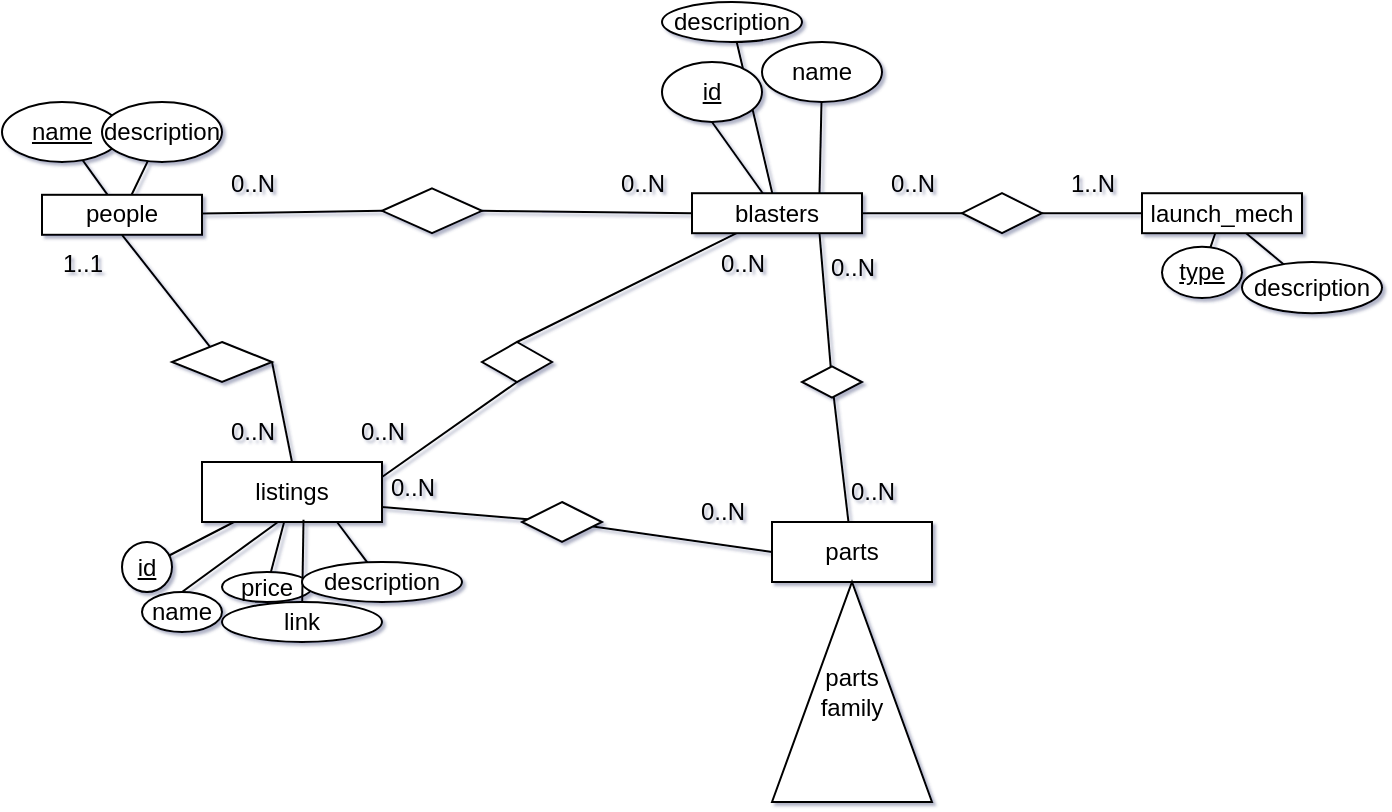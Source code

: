 <mxfile version="21.6.6" type="device">
  <diagram name="Page-1" id="jVRTwSANuptriIAOJ5WK">
    <mxGraphModel dx="794" dy="424" grid="1" gridSize="10" guides="1" tooltips="1" connect="1" arrows="1" fold="1" page="1" pageScale="1" pageWidth="850" pageHeight="1100" math="0" shadow="1">
      <root>
        <mxCell id="0" />
        <mxCell id="1" parent="0" />
        <mxCell id="3hl7cFS-K8GNGfFw6mI9-3" value="" style="rounded=0;orthogonalLoop=1;jettySize=auto;html=1;endArrow=none;endFill=0;" parent="1" source="3hl7cFS-K8GNGfFw6mI9-1" target="3hl7cFS-K8GNGfFw6mI9-2" edge="1">
          <mxGeometry relative="1" as="geometry" />
        </mxCell>
        <mxCell id="7mRlxiWVUr4tO_FYAmdJ-11" value="" style="rounded=0;orthogonalLoop=1;jettySize=auto;html=1;endArrow=none;endFill=0;entryX=0;entryY=0.5;entryDx=0;entryDy=0;" parent="1" source="3hl7cFS-K8GNGfFw6mI9-1" target="7mRlxiWVUr4tO_FYAmdJ-9" edge="1">
          <mxGeometry relative="1" as="geometry" />
        </mxCell>
        <mxCell id="DZtyibXecPL0K3rIrzlG-8" style="rounded=0;orthogonalLoop=1;jettySize=auto;html=1;endArrow=none;endFill=0;" parent="1" source="3hl7cFS-K8GNGfFw6mI9-1" target="DZtyibXecPL0K3rIrzlG-9" edge="1">
          <mxGeometry relative="1" as="geometry">
            <mxPoint x="140" y="70" as="targetPoint" />
          </mxGeometry>
        </mxCell>
        <mxCell id="3hl7cFS-K8GNGfFw6mI9-1" value="people" style="rounded=0;whiteSpace=wrap;html=1;" parent="1" vertex="1">
          <mxGeometry x="30" y="106.4" width="80" height="20" as="geometry" />
        </mxCell>
        <mxCell id="3hl7cFS-K8GNGfFw6mI9-2" value="&lt;u&gt;name&lt;/u&gt;" style="ellipse;whiteSpace=wrap;html=1;rounded=0;" parent="1" vertex="1">
          <mxGeometry x="10" y="60" width="60" height="30" as="geometry" />
        </mxCell>
        <mxCell id="LDvFnLhQpbpHu-sAu5eW-1" style="rounded=0;orthogonalLoop=1;jettySize=auto;html=1;exitX=0.75;exitY=0;exitDx=0;exitDy=0;endArrow=none;endFill=0;" parent="1" source="7mRlxiWVUr4tO_FYAmdJ-6" target="LDvFnLhQpbpHu-sAu5eW-2" edge="1">
          <mxGeometry relative="1" as="geometry">
            <mxPoint x="470" y="180" as="targetPoint" />
          </mxGeometry>
        </mxCell>
        <mxCell id="DZtyibXecPL0K3rIrzlG-34" value="" style="rounded=0;orthogonalLoop=1;jettySize=auto;html=1;endArrow=none;endFill=0;entryX=0.5;entryY=0;entryDx=0;entryDy=0;" parent="1" source="7mRlxiWVUr4tO_FYAmdJ-6" target="DZtyibXecPL0K3rIrzlG-33" edge="1">
          <mxGeometry relative="1" as="geometry" />
        </mxCell>
        <mxCell id="Q97ecjHZX_WzcBAMWpsf-6" style="rounded=0;orthogonalLoop=1;jettySize=auto;html=1;entryX=0;entryY=0.5;entryDx=0;entryDy=0;endArrow=none;endFill=0;" parent="1" source="7mRlxiWVUr4tO_FYAmdJ-6" target="Q97ecjHZX_WzcBAMWpsf-5" edge="1">
          <mxGeometry relative="1" as="geometry" />
        </mxCell>
        <mxCell id="DftHSwd2Ka5qHWuFwskT-1" style="rounded=0;orthogonalLoop=1;jettySize=auto;html=1;endArrow=none;endFill=0;" edge="1" parent="1" source="7mRlxiWVUr4tO_FYAmdJ-6" target="DftHSwd2Ka5qHWuFwskT-2">
          <mxGeometry relative="1" as="geometry">
            <mxPoint x="370" y="20" as="targetPoint" />
          </mxGeometry>
        </mxCell>
        <mxCell id="7mRlxiWVUr4tO_FYAmdJ-6" value="blasters" style="rounded=0;whiteSpace=wrap;html=1;" parent="1" vertex="1">
          <mxGeometry x="355" y="105.61" width="85" height="20" as="geometry" />
        </mxCell>
        <mxCell id="7mRlxiWVUr4tO_FYAmdJ-8" value="" style="rounded=0;orthogonalLoop=1;jettySize=auto;html=1;endArrow=none;endFill=0;exitX=0.5;exitY=1;exitDx=0;exitDy=0;" parent="1" source="7mRlxiWVUr4tO_FYAmdJ-7" target="7mRlxiWVUr4tO_FYAmdJ-6" edge="1">
          <mxGeometry relative="1" as="geometry">
            <mxPoint x="447.438" y="190.003" as="sourcePoint" />
          </mxGeometry>
        </mxCell>
        <mxCell id="7mRlxiWVUr4tO_FYAmdJ-7" value="&lt;u&gt;id&lt;/u&gt;" style="ellipse;whiteSpace=wrap;html=1;" parent="1" vertex="1">
          <mxGeometry x="340" y="40" width="50" height="30" as="geometry" />
        </mxCell>
        <mxCell id="7mRlxiWVUr4tO_FYAmdJ-12" style="rounded=0;orthogonalLoop=1;jettySize=auto;html=1;entryX=0;entryY=0.5;entryDx=0;entryDy=0;endArrow=none;endFill=0;exitX=1;exitY=0.5;exitDx=0;exitDy=0;" parent="1" source="7mRlxiWVUr4tO_FYAmdJ-9" target="7mRlxiWVUr4tO_FYAmdJ-6" edge="1">
          <mxGeometry relative="1" as="geometry" />
        </mxCell>
        <mxCell id="7mRlxiWVUr4tO_FYAmdJ-9" value="" style="rhombus;whiteSpace=wrap;html=1;" parent="1" vertex="1">
          <mxGeometry x="200" y="103.22" width="50" height="22.39" as="geometry" />
        </mxCell>
        <mxCell id="7mRlxiWVUr4tO_FYAmdJ-10" style="edgeStyle=orthogonalEdgeStyle;rounded=0;orthogonalLoop=1;jettySize=auto;html=1;exitX=0.5;exitY=1;exitDx=0;exitDy=0;" parent="1" edge="1">
          <mxGeometry relative="1" as="geometry">
            <mxPoint x="100" y="70" as="sourcePoint" />
            <mxPoint x="100" y="70" as="targetPoint" />
          </mxGeometry>
        </mxCell>
        <mxCell id="7mRlxiWVUr4tO_FYAmdJ-14" value="0..N" style="text;html=1;align=center;verticalAlign=middle;resizable=0;points=[];autosize=1;strokeColor=none;fillColor=none;" parent="1" vertex="1">
          <mxGeometry x="305" y="85.61" width="50" height="30" as="geometry" />
        </mxCell>
        <mxCell id="7mRlxiWVUr4tO_FYAmdJ-15" value="0..N" style="text;html=1;align=center;verticalAlign=middle;resizable=0;points=[];autosize=1;strokeColor=none;fillColor=none;" parent="1" vertex="1">
          <mxGeometry x="110" y="85.61" width="50" height="30" as="geometry" />
        </mxCell>
        <mxCell id="LDvFnLhQpbpHu-sAu5eW-2" value="name" style="ellipse;whiteSpace=wrap;html=1;" parent="1" vertex="1">
          <mxGeometry x="390" y="30" width="60" height="30" as="geometry" />
        </mxCell>
        <mxCell id="DZtyibXecPL0K3rIrzlG-9" value="description" style="ellipse;whiteSpace=wrap;html=1;" parent="1" vertex="1">
          <mxGeometry x="60" y="60" width="60" height="30" as="geometry" />
        </mxCell>
        <mxCell id="DZtyibXecPL0K3rIrzlG-16" value="" style="rounded=0;orthogonalLoop=1;jettySize=auto;html=1;endArrow=none;endFill=0;" parent="1" source="DZtyibXecPL0K3rIrzlG-14" target="DZtyibXecPL0K3rIrzlG-15" edge="1">
          <mxGeometry relative="1" as="geometry" />
        </mxCell>
        <mxCell id="DZtyibXecPL0K3rIrzlG-18" value="" style="rounded=0;orthogonalLoop=1;jettySize=auto;html=1;endArrow=none;endFill=0;" parent="1" source="DZtyibXecPL0K3rIrzlG-14" target="DZtyibXecPL0K3rIrzlG-17" edge="1">
          <mxGeometry relative="1" as="geometry" />
        </mxCell>
        <mxCell id="DZtyibXecPL0K3rIrzlG-14" value="listings" style="whiteSpace=wrap;html=1;" parent="1" vertex="1">
          <mxGeometry x="110" y="240" width="90" height="30" as="geometry" />
        </mxCell>
        <mxCell id="DZtyibXecPL0K3rIrzlG-15" value="&lt;u&gt;id&lt;/u&gt;" style="ellipse;whiteSpace=wrap;html=1;" parent="1" vertex="1">
          <mxGeometry x="70" y="280" width="25" height="25" as="geometry" />
        </mxCell>
        <mxCell id="DZtyibXecPL0K3rIrzlG-17" value="price" style="ellipse;whiteSpace=wrap;html=1;" parent="1" vertex="1">
          <mxGeometry x="120" y="295" width="45" height="15" as="geometry" />
        </mxCell>
        <mxCell id="DZtyibXecPL0K3rIrzlG-22" style="rounded=0;orthogonalLoop=1;jettySize=auto;html=1;entryX=0.564;entryY=0.963;entryDx=0;entryDy=0;entryPerimeter=0;endArrow=none;endFill=0;" parent="1" source="DZtyibXecPL0K3rIrzlG-21" target="DZtyibXecPL0K3rIrzlG-14" edge="1">
          <mxGeometry relative="1" as="geometry" />
        </mxCell>
        <mxCell id="DZtyibXecPL0K3rIrzlG-21" value="link" style="ellipse;whiteSpace=wrap;html=1;" parent="1" vertex="1">
          <mxGeometry x="120" y="310" width="80" height="20" as="geometry" />
        </mxCell>
        <mxCell id="DZtyibXecPL0K3rIrzlG-24" style="rounded=0;orthogonalLoop=1;jettySize=auto;html=1;entryX=0.75;entryY=1;entryDx=0;entryDy=0;endArrow=none;endFill=0;" parent="1" source="DZtyibXecPL0K3rIrzlG-23" target="DZtyibXecPL0K3rIrzlG-14" edge="1">
          <mxGeometry relative="1" as="geometry" />
        </mxCell>
        <mxCell id="DZtyibXecPL0K3rIrzlG-23" value="description" style="ellipse;whiteSpace=wrap;html=1;" parent="1" vertex="1">
          <mxGeometry x="160" y="290" width="80" height="20" as="geometry" />
        </mxCell>
        <mxCell id="DZtyibXecPL0K3rIrzlG-30" style="rounded=0;orthogonalLoop=1;jettySize=auto;html=1;exitX=1;exitY=0.5;exitDx=0;exitDy=0;entryX=0.5;entryY=0;entryDx=0;entryDy=0;endArrow=none;endFill=0;" parent="1" source="DZtyibXecPL0K3rIrzlG-27" target="DZtyibXecPL0K3rIrzlG-14" edge="1">
          <mxGeometry relative="1" as="geometry" />
        </mxCell>
        <mxCell id="DftHSwd2Ka5qHWuFwskT-17" style="rounded=0;orthogonalLoop=1;jettySize=auto;html=1;entryX=0.5;entryY=1;entryDx=0;entryDy=0;endArrow=none;endFill=0;" edge="1" parent="1" source="DZtyibXecPL0K3rIrzlG-27" target="3hl7cFS-K8GNGfFw6mI9-1">
          <mxGeometry relative="1" as="geometry" />
        </mxCell>
        <mxCell id="DZtyibXecPL0K3rIrzlG-27" value="" style="rhombus;whiteSpace=wrap;html=1;" parent="1" vertex="1">
          <mxGeometry x="95" y="180" width="50" height="20" as="geometry" />
        </mxCell>
        <mxCell id="3MKL6M3v6x6dqjtd1o5H-1" style="rounded=0;orthogonalLoop=1;jettySize=auto;html=1;entryX=1;entryY=0.25;entryDx=0;entryDy=0;exitX=0.5;exitY=1;exitDx=0;exitDy=0;endArrow=none;endFill=0;" parent="1" source="DZtyibXecPL0K3rIrzlG-33" target="DZtyibXecPL0K3rIrzlG-14" edge="1">
          <mxGeometry relative="1" as="geometry" />
        </mxCell>
        <mxCell id="DZtyibXecPL0K3rIrzlG-33" value="" style="rhombus;whiteSpace=wrap;html=1;rounded=0;" parent="1" vertex="1">
          <mxGeometry x="250" y="180" width="35" height="20" as="geometry" />
        </mxCell>
        <mxCell id="3MKL6M3v6x6dqjtd1o5H-2" value="0..N" style="text;html=1;align=center;verticalAlign=middle;resizable=0;points=[];autosize=1;strokeColor=none;fillColor=none;" parent="1" vertex="1">
          <mxGeometry x="355" y="125.61" width="50" height="30" as="geometry" />
        </mxCell>
        <mxCell id="3MKL6M3v6x6dqjtd1o5H-3" value="0..N" style="text;html=1;align=center;verticalAlign=middle;resizable=0;points=[];autosize=1;strokeColor=none;fillColor=none;" parent="1" vertex="1">
          <mxGeometry x="175" y="210" width="50" height="30" as="geometry" />
        </mxCell>
        <mxCell id="d2FX3A2YHamCzMUw67bL-2" style="rounded=0;orthogonalLoop=1;jettySize=auto;html=1;entryX=0.422;entryY=1;entryDx=0;entryDy=0;entryPerimeter=0;endArrow=none;endFill=0;exitX=0.5;exitY=0;exitDx=0;exitDy=0;" parent="1" source="d2FX3A2YHamCzMUw67bL-1" target="DZtyibXecPL0K3rIrzlG-14" edge="1">
          <mxGeometry relative="1" as="geometry" />
        </mxCell>
        <mxCell id="d2FX3A2YHamCzMUw67bL-1" value="name" style="ellipse;whiteSpace=wrap;html=1;" parent="1" vertex="1">
          <mxGeometry x="80" y="305" width="40" height="20" as="geometry" />
        </mxCell>
        <mxCell id="Q97ecjHZX_WzcBAMWpsf-3" value="" style="rounded=0;orthogonalLoop=1;jettySize=auto;html=1;endArrow=none;endFill=0;" parent="1" source="Q97ecjHZX_WzcBAMWpsf-1" target="Q97ecjHZX_WzcBAMWpsf-4" edge="1">
          <mxGeometry relative="1" as="geometry">
            <mxPoint x="600" y="185.61" as="targetPoint" />
          </mxGeometry>
        </mxCell>
        <mxCell id="DftHSwd2Ka5qHWuFwskT-4" value="" style="rounded=0;orthogonalLoop=1;jettySize=auto;html=1;endArrow=none;endFill=0;" edge="1" parent="1" source="Q97ecjHZX_WzcBAMWpsf-1" target="DftHSwd2Ka5qHWuFwskT-3">
          <mxGeometry relative="1" as="geometry" />
        </mxCell>
        <mxCell id="Q97ecjHZX_WzcBAMWpsf-1" value="launch_mech" style="whiteSpace=wrap;html=1;" parent="1" vertex="1">
          <mxGeometry x="580" y="105.61" width="80" height="20" as="geometry" />
        </mxCell>
        <mxCell id="Q97ecjHZX_WzcBAMWpsf-4" value="&lt;u&gt;type&lt;/u&gt;" style="ellipse;whiteSpace=wrap;html=1;" parent="1" vertex="1">
          <mxGeometry x="590" y="132.39" width="40" height="25.61" as="geometry" />
        </mxCell>
        <mxCell id="Q97ecjHZX_WzcBAMWpsf-7" style="rounded=0;orthogonalLoop=1;jettySize=auto;html=1;entryX=0;entryY=0.5;entryDx=0;entryDy=0;endArrow=none;endFill=0;" parent="1" source="Q97ecjHZX_WzcBAMWpsf-5" target="Q97ecjHZX_WzcBAMWpsf-1" edge="1">
          <mxGeometry relative="1" as="geometry" />
        </mxCell>
        <mxCell id="Q97ecjHZX_WzcBAMWpsf-5" value="" style="rhombus;whiteSpace=wrap;html=1;" parent="1" vertex="1">
          <mxGeometry x="490" y="105.61" width="40" height="20" as="geometry" />
        </mxCell>
        <mxCell id="Q97ecjHZX_WzcBAMWpsf-8" value="0..N" style="text;html=1;align=center;verticalAlign=middle;resizable=0;points=[];autosize=1;strokeColor=none;fillColor=none;" parent="1" vertex="1">
          <mxGeometry x="440" y="85.61" width="50" height="30" as="geometry" />
        </mxCell>
        <mxCell id="Q97ecjHZX_WzcBAMWpsf-9" value="1..N" style="text;html=1;align=center;verticalAlign=middle;resizable=0;points=[];autosize=1;strokeColor=none;fillColor=none;" parent="1" vertex="1">
          <mxGeometry x="530" y="85.61" width="50" height="30" as="geometry" />
        </mxCell>
        <mxCell id="DftHSwd2Ka5qHWuFwskT-2" value="description" style="ellipse;whiteSpace=wrap;html=1;" vertex="1" parent="1">
          <mxGeometry x="340" y="10" width="70" height="20" as="geometry" />
        </mxCell>
        <mxCell id="DftHSwd2Ka5qHWuFwskT-3" value="description" style="ellipse;whiteSpace=wrap;html=1;" vertex="1" parent="1">
          <mxGeometry x="630" y="140" width="70" height="25.61" as="geometry" />
        </mxCell>
        <mxCell id="DftHSwd2Ka5qHWuFwskT-8" value="" style="rounded=0;orthogonalLoop=1;jettySize=auto;html=1;endArrow=none;endFill=0;" edge="1" parent="1" source="DftHSwd2Ka5qHWuFwskT-7" target="DftHSwd2Ka5qHWuFwskT-12">
          <mxGeometry relative="1" as="geometry">
            <mxPoint x="450" y="235.61" as="targetPoint" />
          </mxGeometry>
        </mxCell>
        <mxCell id="DftHSwd2Ka5qHWuFwskT-7" value="parts" style="whiteSpace=wrap;html=1;" vertex="1" parent="1">
          <mxGeometry x="395" y="270" width="80" height="30" as="geometry" />
        </mxCell>
        <mxCell id="DftHSwd2Ka5qHWuFwskT-13" style="rounded=0;orthogonalLoop=1;jettySize=auto;html=1;entryX=0.75;entryY=1;entryDx=0;entryDy=0;endArrow=none;endFill=0;" edge="1" parent="1" source="DftHSwd2Ka5qHWuFwskT-12" target="7mRlxiWVUr4tO_FYAmdJ-6">
          <mxGeometry relative="1" as="geometry" />
        </mxCell>
        <mxCell id="DftHSwd2Ka5qHWuFwskT-12" value="" style="rhombus;whiteSpace=wrap;html=1;" vertex="1" parent="1">
          <mxGeometry x="410" y="192.2" width="30" height="15.61" as="geometry" />
        </mxCell>
        <mxCell id="DftHSwd2Ka5qHWuFwskT-14" value="0..N" style="text;html=1;align=center;verticalAlign=middle;resizable=0;points=[];autosize=1;strokeColor=none;fillColor=none;" vertex="1" parent="1">
          <mxGeometry x="420" y="240" width="50" height="30" as="geometry" />
        </mxCell>
        <mxCell id="DftHSwd2Ka5qHWuFwskT-15" value="0..N" style="text;html=1;align=center;verticalAlign=middle;resizable=0;points=[];autosize=1;strokeColor=none;fillColor=none;" vertex="1" parent="1">
          <mxGeometry x="410" y="128" width="50" height="30" as="geometry" />
        </mxCell>
        <mxCell id="DftHSwd2Ka5qHWuFwskT-16" value="0..N" style="text;html=1;align=center;verticalAlign=middle;resizable=0;points=[];autosize=1;strokeColor=none;fillColor=none;" vertex="1" parent="1">
          <mxGeometry x="110" y="210" width="50" height="30" as="geometry" />
        </mxCell>
        <mxCell id="DftHSwd2Ka5qHWuFwskT-18" value="1..1" style="text;html=1;align=center;verticalAlign=middle;resizable=0;points=[];autosize=1;strokeColor=none;fillColor=none;" vertex="1" parent="1">
          <mxGeometry x="30" y="125.61" width="40" height="30" as="geometry" />
        </mxCell>
        <mxCell id="DftHSwd2Ka5qHWuFwskT-21" style="rounded=0;orthogonalLoop=1;jettySize=auto;html=1;entryX=0;entryY=0.5;entryDx=0;entryDy=0;endArrow=none;endFill=0;" edge="1" parent="1" source="DftHSwd2Ka5qHWuFwskT-20" target="DftHSwd2Ka5qHWuFwskT-7">
          <mxGeometry relative="1" as="geometry" />
        </mxCell>
        <mxCell id="DftHSwd2Ka5qHWuFwskT-22" style="rounded=0;orthogonalLoop=1;jettySize=auto;html=1;entryX=1;entryY=0.75;entryDx=0;entryDy=0;endArrow=none;endFill=0;" edge="1" parent="1" source="DftHSwd2Ka5qHWuFwskT-20" target="DZtyibXecPL0K3rIrzlG-14">
          <mxGeometry relative="1" as="geometry" />
        </mxCell>
        <mxCell id="DftHSwd2Ka5qHWuFwskT-20" value="" style="rhombus;whiteSpace=wrap;html=1;" vertex="1" parent="1">
          <mxGeometry x="270" y="260" width="40" height="20" as="geometry" />
        </mxCell>
        <mxCell id="DftHSwd2Ka5qHWuFwskT-23" value="0..N" style="text;html=1;align=center;verticalAlign=middle;resizable=0;points=[];autosize=1;strokeColor=none;fillColor=none;" vertex="1" parent="1">
          <mxGeometry x="345" y="250" width="50" height="30" as="geometry" />
        </mxCell>
        <mxCell id="DftHSwd2Ka5qHWuFwskT-24" value="0..N" style="text;html=1;align=center;verticalAlign=middle;resizable=0;points=[];autosize=1;strokeColor=none;fillColor=none;" vertex="1" parent="1">
          <mxGeometry x="190" y="237.81" width="50" height="30" as="geometry" />
        </mxCell>
        <mxCell id="DftHSwd2Ka5qHWuFwskT-25" value="parts&lt;br&gt;family" style="triangle;whiteSpace=wrap;html=1;direction=north;" vertex="1" parent="1">
          <mxGeometry x="395" y="300" width="80" height="110" as="geometry" />
        </mxCell>
      </root>
    </mxGraphModel>
  </diagram>
</mxfile>
